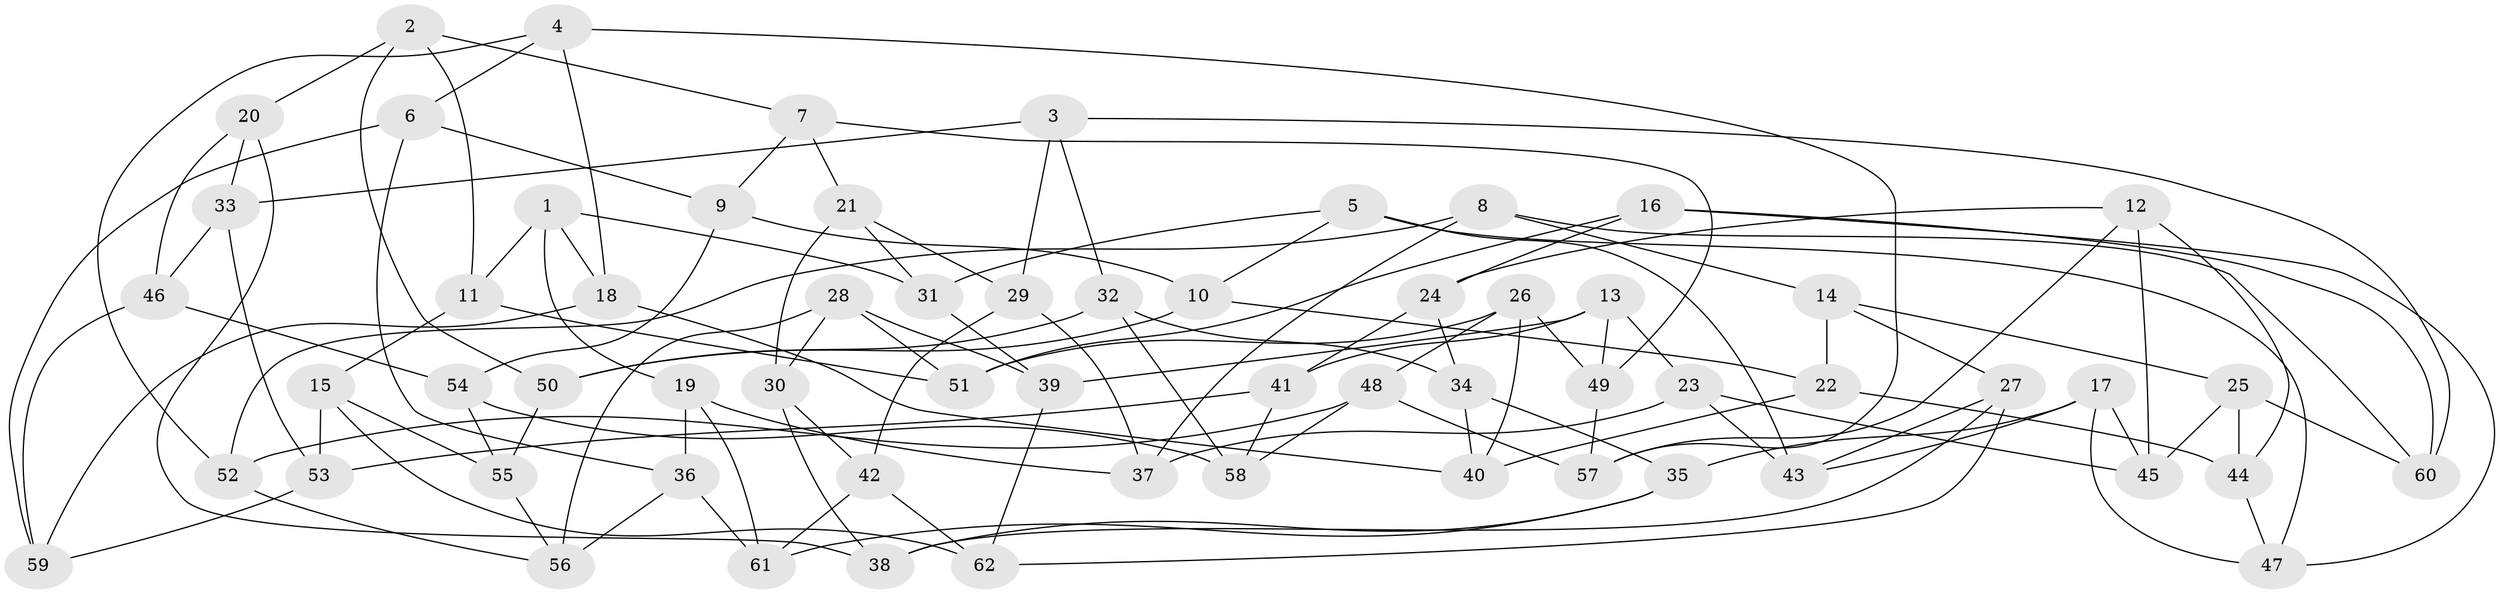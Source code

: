 // coarse degree distribution, {6: 0.52, 5: 0.2, 7: 0.12, 4: 0.08, 8: 0.08}
// Generated by graph-tools (version 1.1) at 2025/38/03/04/25 23:38:17]
// undirected, 62 vertices, 124 edges
graph export_dot {
  node [color=gray90,style=filled];
  1;
  2;
  3;
  4;
  5;
  6;
  7;
  8;
  9;
  10;
  11;
  12;
  13;
  14;
  15;
  16;
  17;
  18;
  19;
  20;
  21;
  22;
  23;
  24;
  25;
  26;
  27;
  28;
  29;
  30;
  31;
  32;
  33;
  34;
  35;
  36;
  37;
  38;
  39;
  40;
  41;
  42;
  43;
  44;
  45;
  46;
  47;
  48;
  49;
  50;
  51;
  52;
  53;
  54;
  55;
  56;
  57;
  58;
  59;
  60;
  61;
  62;
  1 -- 18;
  1 -- 31;
  1 -- 19;
  1 -- 11;
  2 -- 50;
  2 -- 7;
  2 -- 20;
  2 -- 11;
  3 -- 60;
  3 -- 33;
  3 -- 29;
  3 -- 32;
  4 -- 6;
  4 -- 18;
  4 -- 52;
  4 -- 57;
  5 -- 10;
  5 -- 31;
  5 -- 43;
  5 -- 47;
  6 -- 59;
  6 -- 9;
  6 -- 36;
  7 -- 9;
  7 -- 21;
  7 -- 49;
  8 -- 52;
  8 -- 14;
  8 -- 37;
  8 -- 60;
  9 -- 54;
  9 -- 10;
  10 -- 50;
  10 -- 22;
  11 -- 51;
  11 -- 15;
  12 -- 45;
  12 -- 57;
  12 -- 24;
  12 -- 44;
  13 -- 41;
  13 -- 39;
  13 -- 49;
  13 -- 23;
  14 -- 27;
  14 -- 22;
  14 -- 25;
  15 -- 62;
  15 -- 53;
  15 -- 55;
  16 -- 24;
  16 -- 47;
  16 -- 51;
  16 -- 60;
  17 -- 45;
  17 -- 47;
  17 -- 35;
  17 -- 43;
  18 -- 40;
  18 -- 59;
  19 -- 61;
  19 -- 36;
  19 -- 37;
  20 -- 33;
  20 -- 46;
  20 -- 38;
  21 -- 30;
  21 -- 31;
  21 -- 29;
  22 -- 40;
  22 -- 44;
  23 -- 43;
  23 -- 37;
  23 -- 45;
  24 -- 41;
  24 -- 34;
  25 -- 60;
  25 -- 45;
  25 -- 44;
  26 -- 49;
  26 -- 40;
  26 -- 51;
  26 -- 48;
  27 -- 38;
  27 -- 62;
  27 -- 43;
  28 -- 51;
  28 -- 56;
  28 -- 30;
  28 -- 39;
  29 -- 42;
  29 -- 37;
  30 -- 38;
  30 -- 42;
  31 -- 39;
  32 -- 58;
  32 -- 50;
  32 -- 34;
  33 -- 53;
  33 -- 46;
  34 -- 40;
  34 -- 35;
  35 -- 61;
  35 -- 38;
  36 -- 61;
  36 -- 56;
  39 -- 62;
  41 -- 58;
  41 -- 53;
  42 -- 61;
  42 -- 62;
  44 -- 47;
  46 -- 59;
  46 -- 54;
  48 -- 57;
  48 -- 52;
  48 -- 58;
  49 -- 57;
  50 -- 55;
  52 -- 56;
  53 -- 59;
  54 -- 55;
  54 -- 58;
  55 -- 56;
}
